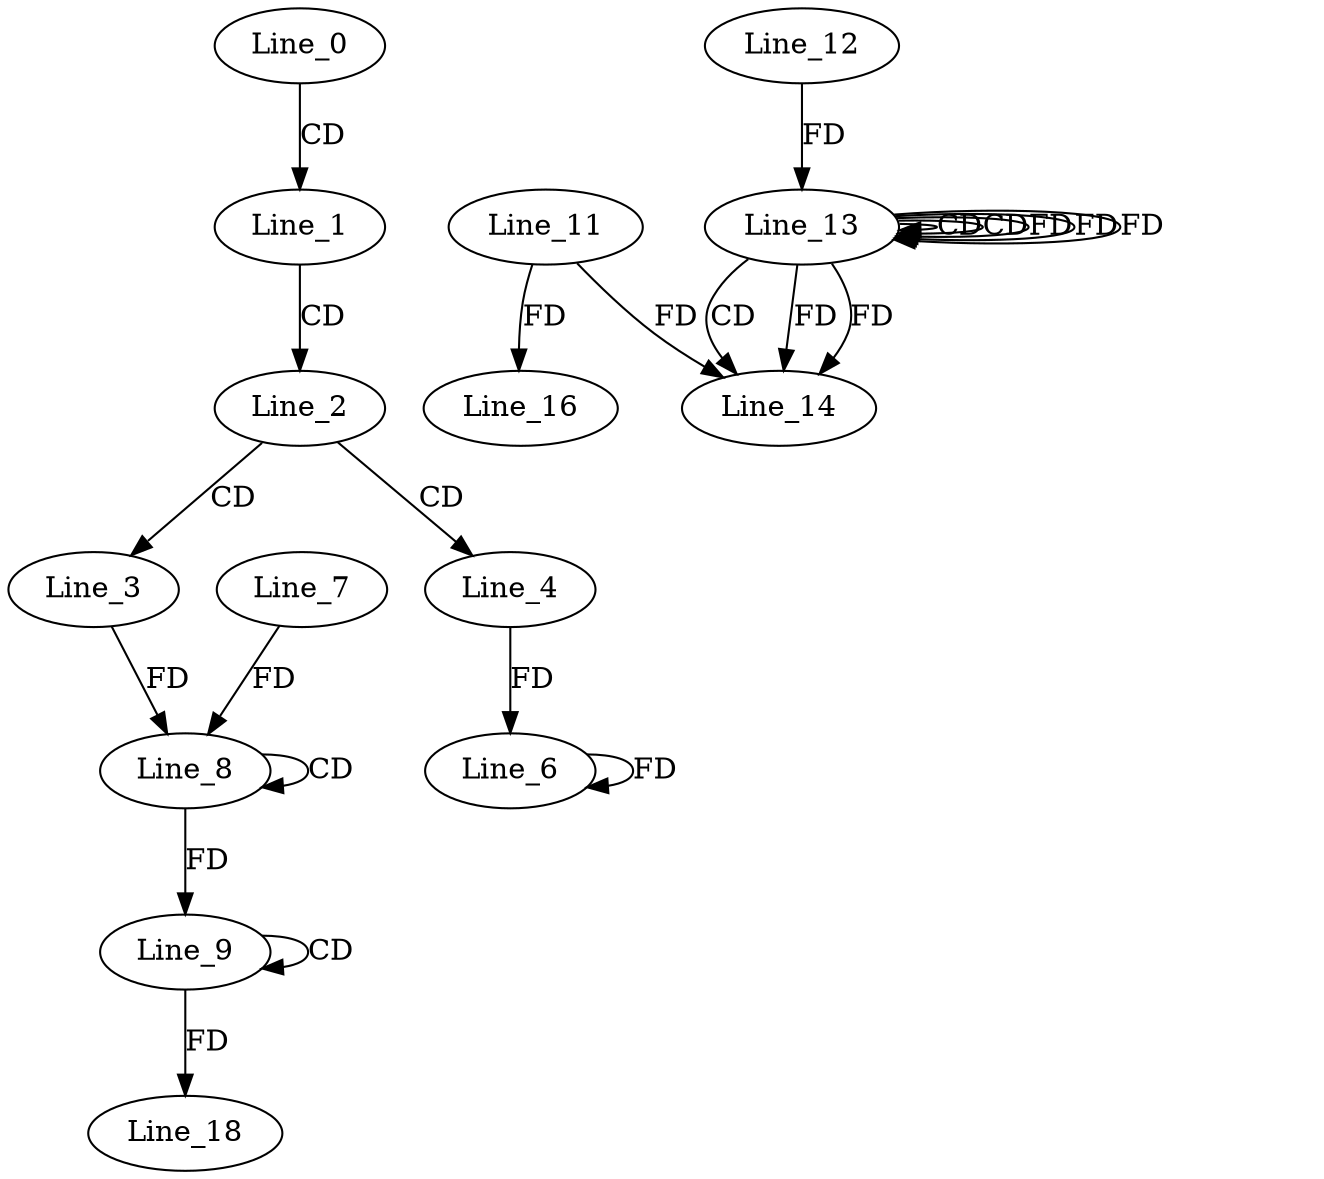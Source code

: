 digraph G {
  Line_0;
  Line_1;
  Line_2;
  Line_3;
  Line_4;
  Line_6;
  Line_8;
  Line_8;
  Line_7;
  Line_9;
  Line_9;
  Line_9;
  Line_13;
  Line_13;
  Line_13;
  Line_12;
  Line_13;
  Line_13;
  Line_14;
  Line_11;
  Line_16;
  Line_18;
  Line_0 -> Line_1 [ label="CD" ];
  Line_1 -> Line_2 [ label="CD" ];
  Line_2 -> Line_3 [ label="CD" ];
  Line_2 -> Line_4 [ label="CD" ];
  Line_4 -> Line_6 [ label="FD" ];
  Line_6 -> Line_6 [ label="FD" ];
  Line_8 -> Line_8 [ label="CD" ];
  Line_3 -> Line_8 [ label="FD" ];
  Line_7 -> Line_8 [ label="FD" ];
  Line_9 -> Line_9 [ label="CD" ];
  Line_8 -> Line_9 [ label="FD" ];
  Line_13 -> Line_13 [ label="CD" ];
  Line_13 -> Line_13 [ label="CD" ];
  Line_12 -> Line_13 [ label="FD" ];
  Line_13 -> Line_13 [ label="FD" ];
  Line_13 -> Line_14 [ label="CD" ];
  Line_11 -> Line_14 [ label="FD" ];
  Line_13 -> Line_14 [ label="FD" ];
  Line_13 -> Line_14 [ label="FD" ];
  Line_11 -> Line_16 [ label="FD" ];
  Line_9 -> Line_18 [ label="FD" ];
  Line_13 -> Line_13 [ label="FD" ];
  Line_13 -> Line_13 [ label="FD" ];
}
